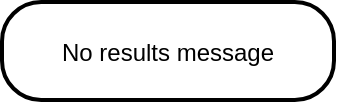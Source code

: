 <mxfile version="25.0.3">
  <diagram name="Page-1" id="aTAGB_hEk5SueKA-Ox2S">
    <mxGraphModel dx="984" dy="659" grid="1" gridSize="10" guides="1" tooltips="1" connect="1" arrows="1" fold="1" page="1" pageScale="1" pageWidth="850" pageHeight="1100" math="0" shadow="0">
      <root>
        <mxCell id="0" />
        <mxCell id="1" parent="0" />
        <mxCell id="9" value="No results message" style="rounded=1;arcSize=40;strokeWidth=2" parent="1" vertex="1">
          <mxGeometry x="8" y="976" width="166" height="49" as="geometry" />
        </mxCell>
      </root>
    </mxGraphModel>
  </diagram>
</mxfile>
